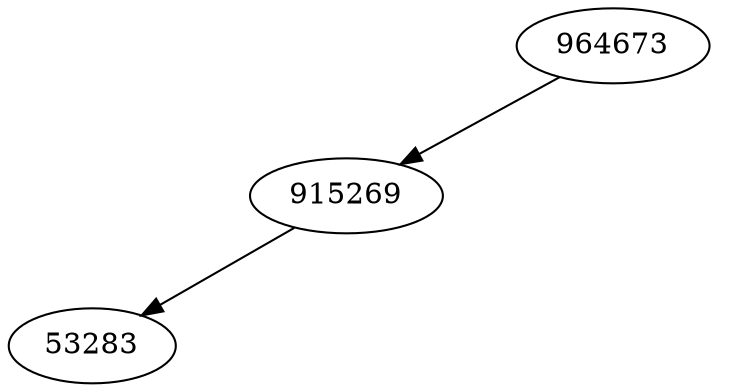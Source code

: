 digraph BSTree{
	964673 -> 915269;
	964673 -> null964673[weight=100, style=invis];null964673[style=invis];
	915269 -> 53283;
	915269 -> null915269[weight=100, style=invis];null915269[style=invis];
}
